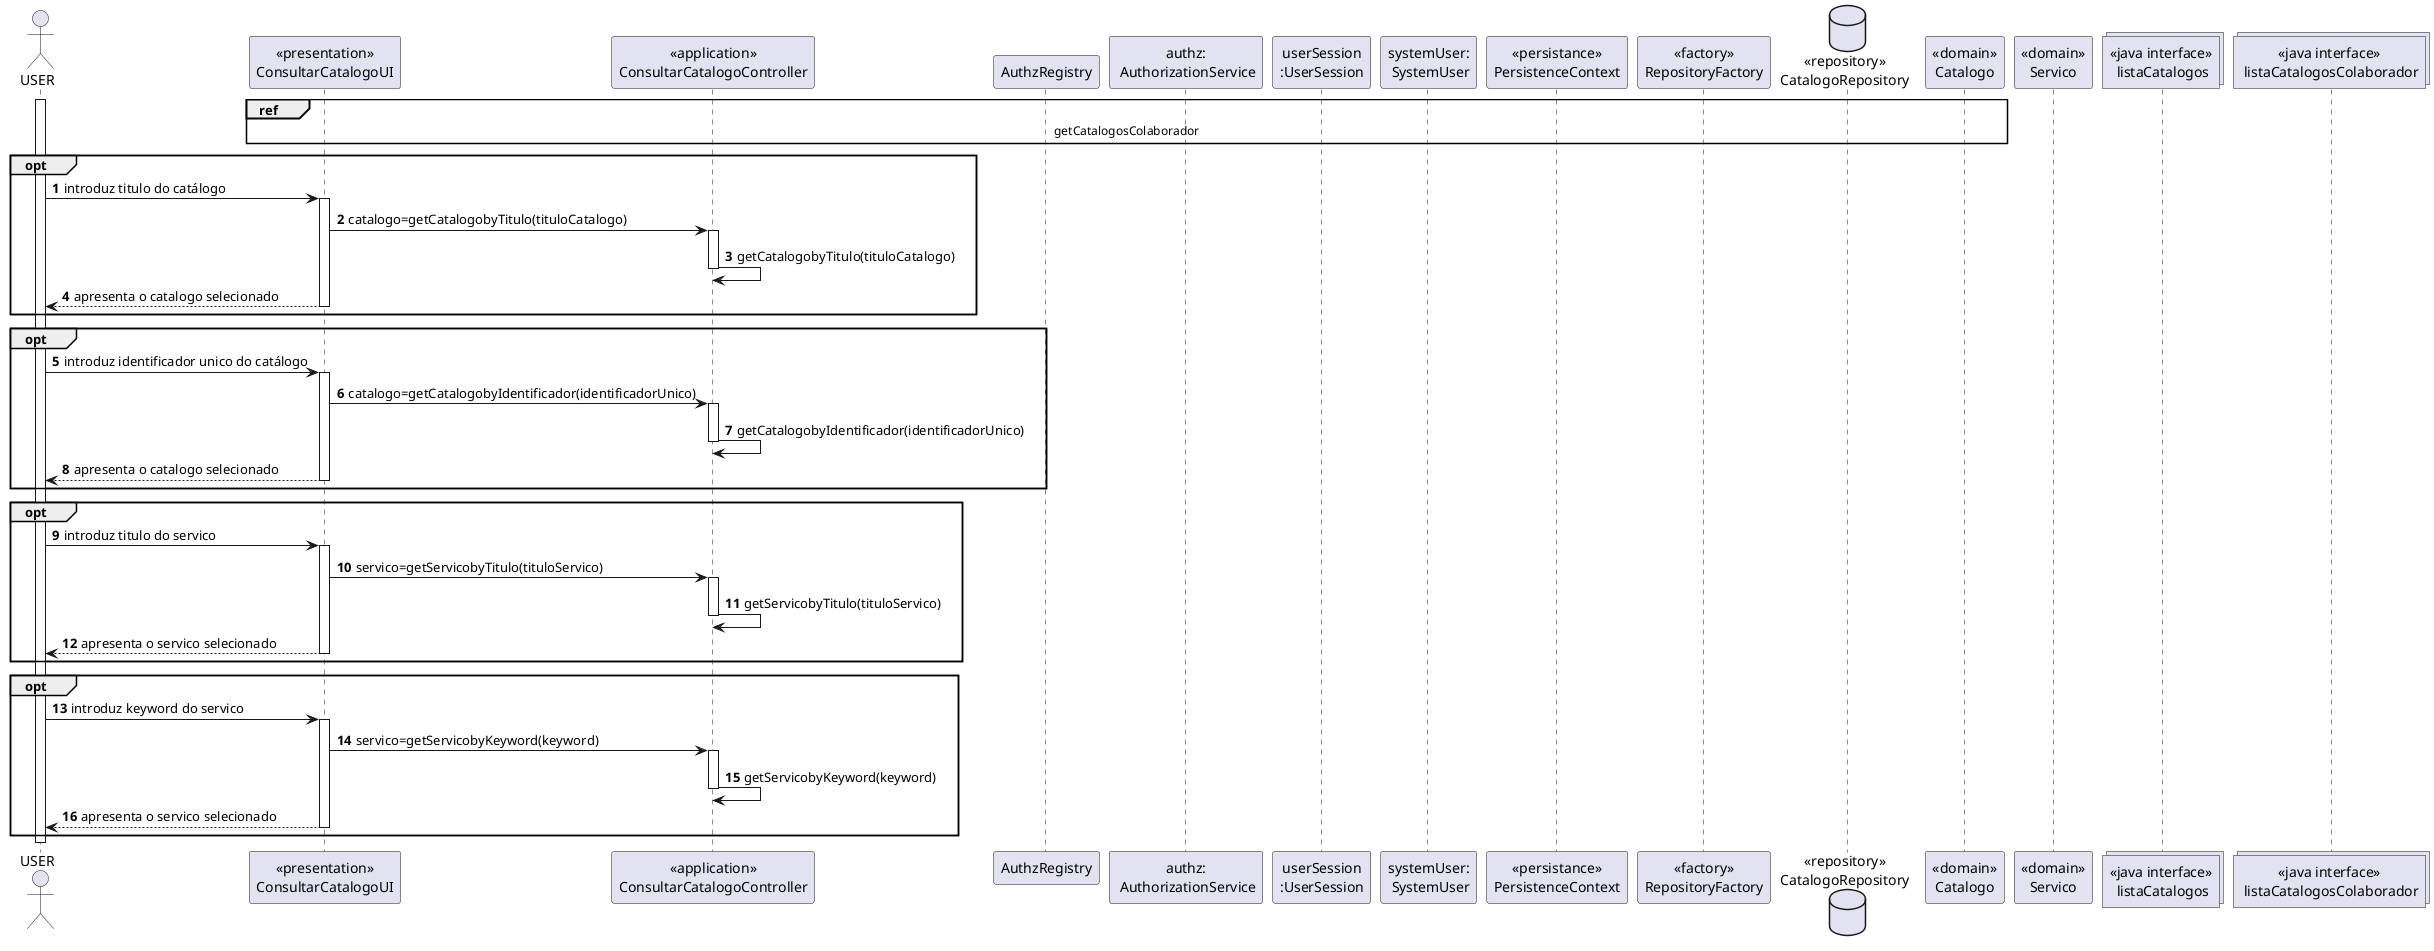 @startuml
'https://plantuml.com/sequence-diagram

autonumber

actor USER
participant "<<presentation>>\nConsultarCatalogoUI" as UI
participant "<<application>>\nConsultarCatalogoController" as CONTROLLER
participant "AuthzRegistry" as AUTHZ
participant "authz:\n AuthorizationService" AS AUTHZSERVICE
participant "userSession\n:UserSession" as USERSESSION
participant "systemUser:\n SystemUser" AS SYSTEMUSER
participant "<<persistance>>\nPersistenceContext" as PERS
participant "<<factory>>\nRepositoryFactory" as FACT
database "<<repository>>\nCatalogoRepository" as REPO1
participant "<<domain>>\nCatalogo" as CAT
participant "<<domain>>\nServico"
collections "<<java interface>>\n listaCatalogos"
collections "<<java interface>>\n listaCatalogosColaborador"

activate USER
    ref over UI, CAT
    getCatalogosColaborador
    end ref


    opt
    USER->UI: introduz titulo do catálogo
    activate UI
        UI->CONTROLLER : catalogo=getCatalogobyTitulo(tituloCatalogo)
        activate CONTROLLER
            CONTROLLER->CONTROLLER: getCatalogobyTitulo(tituloCatalogo)
        deactivate CONTROLLER
        UI--> USER:  apresenta o catalogo selecionado
    deactivate UI
    end opt

    opt
        USER->UI: introduz identificador unico do catálogo
        activate UI
            UI->CONTROLLER : catalogo=getCatalogobyIdentificador(identificadorUnico)
            activate CONTROLLER
                CONTROLLER->CONTROLLER: getCatalogobyIdentificador(identificadorUnico)
            deactivate CONTROLLER
            UI--> USER:  apresenta o catalogo selecionado
        deactivate UI
        end opt

      opt
        USER->UI: introduz titulo do servico
        activate UI
            UI->CONTROLLER : servico=getServicobyTitulo(tituloServico)
            activate CONTROLLER
                CONTROLLER->CONTROLLER: getServicobyTitulo(tituloServico)
            deactivate CONTROLLER
            UI--> USER:  apresenta o servico selecionado
        deactivate UI
        end opt





     opt
            USER->UI: introduz keyword do servico
            activate UI
                UI->CONTROLLER : servico=getServicobyKeyword(keyword)
                activate CONTROLLER
                    CONTROLLER->CONTROLLER: getServicobyKeyword(keyword)
                deactivate CONTROLLER
                UI--> USER:  apresenta o servico selecionado
            deactivate UI
     end opt

deactivate USER

@enduml